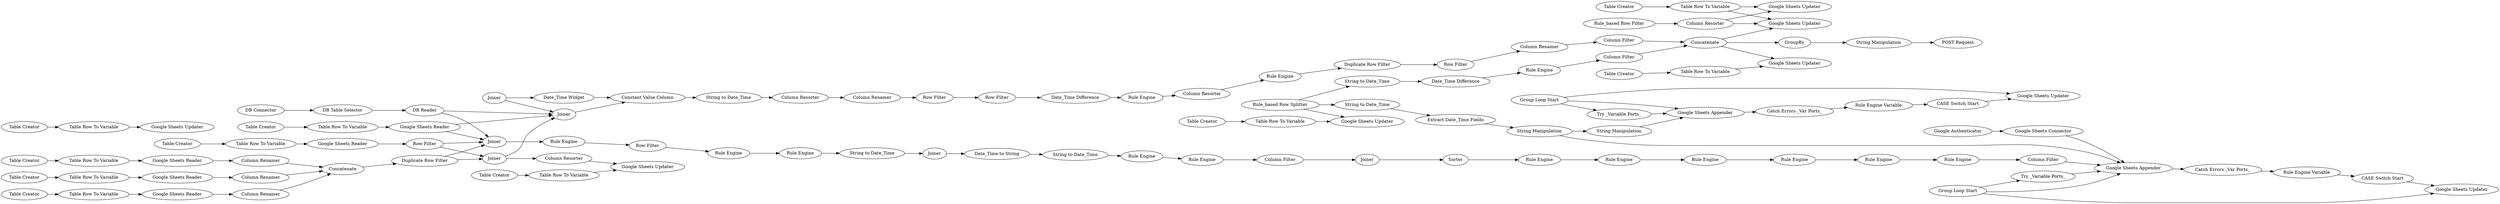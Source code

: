digraph {
	"7017869405972590724_244" [label="Column Resorter"]
	"-4536159881820409318_201" [label="Constant Value Column"]
	"3388896234439155389_242" [label="Duplicate Row Filter"]
	"-5869074335360871385_268" [label=Joiner]
	"-4536159881820409318_202" [label="String to Date_Time"]
	"-756331715802946492_200" [label="Table Creator"]
	"-5869074335360871385_273" [label="Rule Engine"]
	"-2920560682598420510_228" [label="Table Row To Variable"]
	"-2920560682598420510_198" [label="Google Sheets Reader"]
	"-2920560682598420510_230" [label=Concatenate]
	"-5869074335360871385_272" [label="Rule Engine"]
	"4497334539549537450_200" [label="Table Creator"]
	"-756331715802946492_266" [label="String Manipulation"]
	"3455134220768080084_234" [label="Table Creator"]
	"-756331715802946492_270" [label="Rule Engine"]
	"3388896234439155389_221" [label="Row Filter"]
	"-6995233401263869886_263" [label="Rule Engine Variable"]
	"-2920560682598420510_229" [label="Google Sheets Reader"]
	"3388896234439155389_232" [label="Column Resorter"]
	"-5869074335360871385_279" [label="Rule Engine"]
	"-5869074335360871385_260" [label=Joiner]
	"-6995233401263869886_262" [label="CASE Switch Start"]
	"-2920560682598420510_231" [label="Column Renamer"]
	"-6995233401263869886_257" [label="Try _Variable Ports_"]
	"3388896234439155389_245" [label="Row Filter"]
	"-484663793852547680_262" [label="CASE Switch Start"]
	"-205825787358746640_243" [label="Google Sheets Updater"]
	"-5869074335360871385_280" [label="Rule Engine"]
	"4497334539549537450_201" [label="Table Row To Variable"]
	"-2920560682598420510_233" [label="Table Row To Variable"]
	"-5869074335360871385_269" [label="Rule Engine"]
	"-5869074335360871385_263" [label=Joiner]
	"3388896234439155389_239" [label="Rule Engine"]
	"7956937772745884482_200" [label="Table Creator"]
	"7956937772745884482_272" [label="Table Row To Variable"]
	"-2920560682598420510_223" [label="Table Row To Variable"]
	"3455134220768080084_235" [label="Google Sheets Reader"]
	"-484663793852547680_257" [label="Try _Variable Ports_"]
	"-4536159881820409318_193" [label="Column Resorter"]
	"8924786989158648870_140" [label="Google Authenticator"]
	"2597138545392328063_82" [label="DB Connector"]
	"-6995233401263869886_246" [label="Group Loop Start"]
	"-205825787358746640_244" [label="Column Resorter"]
	"7956937772745884482_201" [label="Table Row To Variable"]
	"-756331715802946492_254" [label="String Manipulation"]
	"-5869074335360871385_271" [label="Rule Engine"]
	"-484663793852547680_261" [label="Google Sheets Updater"]
	"-484663793852547680_260" [label="Catch Errors _Var Ports_"]
	"3672401439581645708_258" [label=Joiner]
	"4497334539549537450_206" [label="Google Sheets Reader"]
	"-2920560682598420510_224" [label="Table Creator"]
	"-6995233401263869886_261" [label="Google Sheets Updater"]
	"-756331715802946492_267" [label="String to Date_Time"]
	"-756331715802946492_269" [label="String to Date_Time"]
	"7017869405972590724_201" [label="Table Row To Variable"]
	"8924786989158648870_2" [label="Google Sheets Connector"]
	"7956937772745884482_269" [label="Google Sheets Updater"]
	"-756331715802946492_268" [label="Date_Time Difference"]
	"-205825787358746640_200" [label="Table Creator"]
	"3388896234439155389_215" [label="Date_Time Difference"]
	"7956937772745884482_271" [label="Table Creator"]
	"-4536159881820409318_207" [label=Joiner]
	"-205825787358746640_201" [label="Table Row To Variable"]
	"3388896234439155389_244" [label="Column Filter"]
	"-484663793852547680_263" [label="Rule Engine Variable"]
	"-2920560682598420510_235" [label="Column Renamer"]
	"-5869074335360871385_276" [label="String to Date_Time"]
	"7017869405972590724_200" [label="Table Creator"]
	"3455134220768080084_233" [label="Table Row To Variable"]
	"3388896234439155389_216" [label="Rule Engine"]
	"-2920560682598420510_236" [label="Column Renamer"]
	"3672401439581645708_259" [label=Concatenate]
	"7956937772745884482_270" [label="Google Sheets Updater"]
	"7017869405972590724_243" [label="Google Sheets Updater"]
	"-5869074335360871385_248" [label="Row Filter"]
	"-756331715802946492_201" [label="Table Row To Variable"]
	"-5869074335360871385_278" [label=Sorter]
	"-2920560682598420510_262" [label="Duplicate Row Filter"]
	"3388896234439155389_213" [label="Row Filter"]
	"-756331715802946492_239" [label="Rule_based Row Splitter"]
	"3672401439581645708_257" [label="String Manipulation"]
	"-205825787358746640_245" [label="Rule_based Row Filter"]
	"-2920560682598420510_234" [label="Table Creator"]
	"3388896234439155389_243" [label="Column Renamer"]
	"2597138545392328063_90" [label="DB Reader"]
	"-5869074335360871385_265" [label="Rule Engine"]
	"-4536159881820409318_210" [label="Column Renamer"]
	"-4536159881820409318_227" [label=Joiner]
	"-5869074335360871385_277" [label="String to Date_Time"]
	"-756331715802946492_241" [label="Google Sheets Updater"]
	"-5869074335360871385_261" [label="Rule Engine"]
	"-5869074335360871385_264" [label="Rule Engine"]
	"-2920560682598420510_232" [label="Google Sheets Reader"]
	"4497334539549537450_238" [label="Row Filter"]
	"-5869074335360871385_266" [label="Column Filter"]
	"3672401439581645708_256" [label=GroupBy]
	"-5869074335360871385_275" [label="Column Filter"]
	"-756331715802946492_271" [label="Column Filter"]
	"-484663793852547680_246" [label="Group Loop Start"]
	"-205825787358746640_246" [label="Google Sheets Updater"]
	"-484663793852547680_259" [label="Google Sheets Appender"]
	"-756331715802946492_245" [label="Extract Date_Time Fields"]
	"-6995233401263869886_260" [label="Catch Errors _Var Ports_"]
	"-2920560682598420510_227" [label="Table Creator"]
	"3672401439581645708_217" [label="POST Request"]
	"-5869074335360871385_274" [label="Rule Engine"]
	"-4536159881820409318_200" [label="Date_Time Widget"]
	"-6995233401263869886_259" [label="Google Sheets Appender"]
	"-5869074335360871385_270" [label="Rule Engine"]
	"2597138545392328063_85" [label="DB Table Selector"]
	"-5869074335360871385_267" [label="Date_Time to String"]
	"3388896234439155389_239" -> "3388896234439155389_242"
	"-756331715802946492_271" -> "3672401439581645708_259"
	"4497334539549537450_238" -> "-5869074335360871385_260"
	"-5869074335360871385_271" -> "-5869074335360871385_272"
	"-5869074335360871385_280" -> "-5869074335360871385_276"
	"-2920560682598420510_262" -> "3672401439581645708_258"
	"-2920560682598420510_236" -> "-2920560682598420510_230"
	"-5869074335360871385_264" -> "-5869074335360871385_265"
	"-756331715802946492_267" -> "-756331715802946492_245"
	"3388896234439155389_215" -> "3388896234439155389_216"
	"3388896234439155389_244" -> "3672401439581645708_259"
	"-5869074335360871385_263" -> "-5869074335360871385_267"
	"3672401439581645708_258" -> "7017869405972590724_244"
	"-4536159881820409318_201" -> "-4536159881820409318_202"
	"-756331715802946492_239" -> "-756331715802946492_267"
	"-205825787358746640_201" -> "-205825787358746640_243"
	"3388896234439155389_213" -> "3388896234439155389_243"
	"-5869074335360871385_267" -> "-5869074335360871385_277"
	"3672401439581645708_258" -> "-4536159881820409318_227"
	"-484663793852547680_259" -> "-484663793852547680_260"
	"-2920560682598420510_223" -> "-2920560682598420510_198"
	"-2920560682598420510_230" -> "-2920560682598420510_262"
	"-6995233401263869886_260" -> "-6995233401263869886_263"
	"2597138545392328063_82" -> "2597138545392328063_85"
	"3672401439581645708_257" -> "3672401439581645708_217"
	"-5869074335360871385_248" -> "-5869074335360871385_279"
	"-756331715802946492_239" -> "-756331715802946492_241"
	"-756331715802946492_201" -> "-756331715802946492_241"
	"-4536159881820409318_210" -> "3388896234439155389_245"
	"-2920560682598420510_232" -> "-2920560682598420510_235"
	"3388896234439155389_242" -> "3388896234439155389_213"
	"3672401439581645708_259" -> "-205825787358746640_243"
	"-2920560682598420510_227" -> "-2920560682598420510_228"
	"-756331715802946492_254" -> "-756331715802946492_266"
	"4497334539549537450_200" -> "4497334539549537450_201"
	"4497334539549537450_201" -> "4497334539549537450_206"
	"-5869074335360871385_269" -> "-5869074335360871385_270"
	"2597138545392328063_90" -> "-4536159881820409318_227"
	"3455134220768080084_234" -> "3455134220768080084_233"
	"3672401439581645708_259" -> "3672401439581645708_256"
	"-205825787358746640_245" -> "-205825787358746640_244"
	"-2920560682598420510_224" -> "-2920560682598420510_223"
	"-5869074335360871385_278" -> "-5869074335360871385_269"
	"7956937772745884482_272" -> "7956937772745884482_270"
	"-205825787358746640_201" -> "-205825787358746640_246"
	"-2920560682598420510_228" -> "-2920560682598420510_229"
	"-5869074335360871385_274" -> "-5869074335360871385_275"
	"-5869074335360871385_268" -> "-5869074335360871385_278"
	"-756331715802946492_270" -> "-756331715802946492_271"
	"-2920560682598420510_262" -> "-5869074335360871385_260"
	"3388896234439155389_245" -> "3388896234439155389_221"
	"-4536159881820409318_202" -> "-4536159881820409318_193"
	"7017869405972590724_201" -> "7017869405972590724_243"
	"3455134220768080084_235" -> "-5869074335360871385_260"
	"-4536159881820409318_193" -> "-4536159881820409318_210"
	"-2920560682598420510_235" -> "-2920560682598420510_230"
	"-6995233401263869886_263" -> "-6995233401263869886_262"
	"7956937772745884482_201" -> "7956937772745884482_269"
	"-6995233401263869886_257" -> "-6995233401263869886_259"
	"-5869074335360871385_270" -> "-5869074335360871385_271"
	"-756331715802946492_266" -> "-6995233401263869886_259"
	"3672401439581645708_256" -> "3672401439581645708_257"
	"-5869074335360871385_260" -> "-5869074335360871385_261"
	"-484663793852547680_262" -> "-484663793852547680_261"
	"3455134220768080084_233" -> "3455134220768080084_235"
	"-756331715802946492_269" -> "-756331715802946492_268"
	"3455134220768080084_235" -> "-4536159881820409318_227"
	"-756331715802946492_254" -> "-484663793852547680_259"
	"-4536159881820409318_207" -> "-4536159881820409318_227"
	"-6995233401263869886_262" -> "-6995233401263869886_261"
	"-756331715802946492_239" -> "-756331715802946492_269"
	"8924786989158648870_140" -> "8924786989158648870_2"
	"-5869074335360871385_275" -> "-484663793852547680_259"
	"-5869074335360871385_265" -> "-5869074335360871385_266"
	"-2920560682598420510_231" -> "-2920560682598420510_230"
	"2597138545392328063_85" -> "2597138545392328063_90"
	"-756331715802946492_245" -> "-756331715802946492_254"
	"-484663793852547680_246" -> "-484663793852547680_259"
	"-6995233401263869886_246" -> "-6995233401263869886_257"
	"-4536159881820409318_227" -> "-4536159881820409318_201"
	"-484663793852547680_246" -> "-484663793852547680_257"
	"-5869074335360871385_276" -> "-5869074335360871385_263"
	"3388896234439155389_243" -> "3388896234439155389_244"
	"3388896234439155389_232" -> "3388896234439155389_239"
	"-5869074335360871385_273" -> "-5869074335360871385_274"
	"-5869074335360871385_261" -> "-5869074335360871385_248"
	"-5869074335360871385_272" -> "-5869074335360871385_273"
	"-2920560682598420510_233" -> "-2920560682598420510_232"
	"-484663793852547680_246" -> "-484663793852547680_261"
	"7956937772745884482_200" -> "7956937772745884482_201"
	"7017869405972590724_200" -> "7017869405972590724_201"
	"-5869074335360871385_266" -> "-5869074335360871385_268"
	"-2920560682598420510_198" -> "-2920560682598420510_231"
	"7017869405972590724_244" -> "7017869405972590724_243"
	"-756331715802946492_200" -> "-756331715802946492_201"
	"-484663793852547680_260" -> "-484663793852547680_263"
	"7956937772745884482_271" -> "7956937772745884482_272"
	"-205825787358746640_244" -> "-205825787358746640_246"
	"3388896234439155389_221" -> "3388896234439155389_215"
	"-6995233401263869886_259" -> "-6995233401263869886_260"
	"-2920560682598420510_234" -> "-2920560682598420510_233"
	"-2920560682598420510_229" -> "-2920560682598420510_236"
	"-756331715802946492_268" -> "-756331715802946492_270"
	"8924786989158648870_2" -> "-484663793852547680_259"
	"3672401439581645708_259" -> "7956937772745884482_269"
	"-205825787358746640_244" -> "-205825787358746640_243"
	"-4536159881820409318_200" -> "-4536159881820409318_201"
	"-484663793852547680_257" -> "-484663793852547680_259"
	"-4536159881820409318_207" -> "-4536159881820409318_200"
	"-5869074335360871385_277" -> "-5869074335360871385_264"
	"4497334539549537450_238" -> "3672401439581645708_258"
	"-6995233401263869886_246" -> "-6995233401263869886_261"
	"-6995233401263869886_246" -> "-6995233401263869886_259"
	"4497334539549537450_206" -> "4497334539549537450_238"
	"-484663793852547680_263" -> "-484663793852547680_262"
	"3388896234439155389_216" -> "3388896234439155389_232"
	"-5869074335360871385_279" -> "-5869074335360871385_280"
	"2597138545392328063_90" -> "-5869074335360871385_260"
	"-205825787358746640_200" -> "-205825787358746640_201"
	rankdir=LR
}
